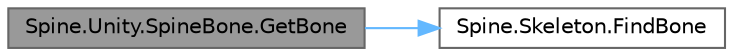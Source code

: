 digraph "Spine.Unity.SpineBone.GetBone"
{
 // LATEX_PDF_SIZE
  bgcolor="transparent";
  edge [fontname=Helvetica,fontsize=10,labelfontname=Helvetica,labelfontsize=10];
  node [fontname=Helvetica,fontsize=10,shape=box,height=0.2,width=0.4];
  rankdir="LR";
  Node1 [id="Node000001",label="Spine.Unity.SpineBone.GetBone",height=0.2,width=0.4,color="gray40", fillcolor="grey60", style="filled", fontcolor="black",tooltip=" "];
  Node1 -> Node2 [id="edge1_Node000001_Node000002",color="steelblue1",style="solid",tooltip=" "];
  Node2 [id="Node000002",label="Spine.Skeleton.FindBone",height=0.2,width=0.4,color="grey40", fillcolor="white", style="filled",URL="$class_spine_1_1_skeleton.html#ac17fa59f8524f84672419a2e9c676666",tooltip="Finds a bone by comparing each bone's name. It is more efficient to cache the results of this method ..."];
}
